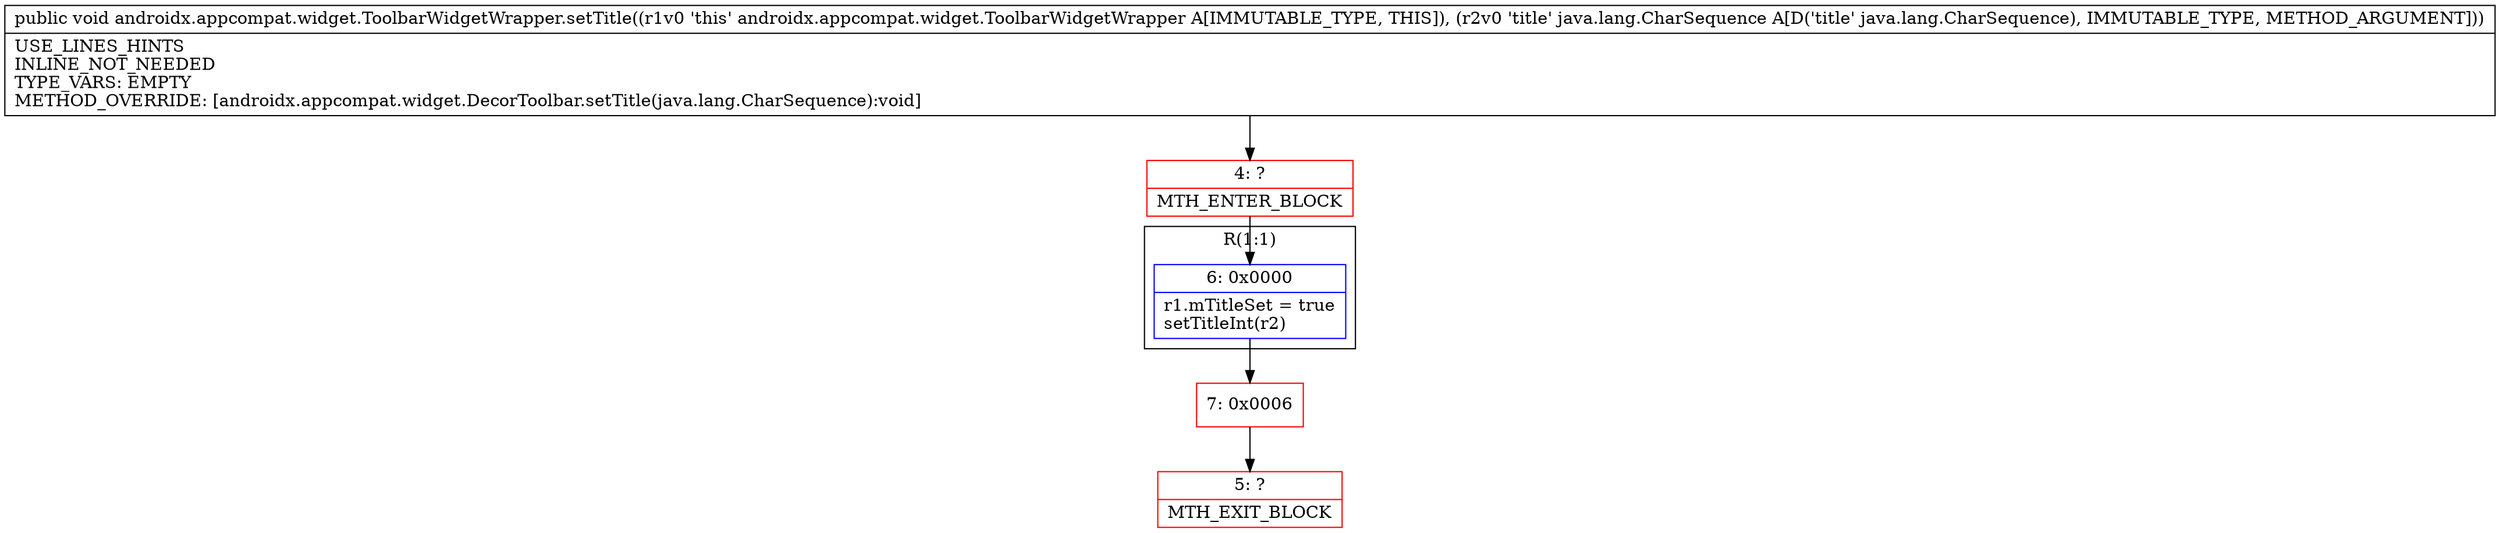 digraph "CFG forandroidx.appcompat.widget.ToolbarWidgetWrapper.setTitle(Ljava\/lang\/CharSequence;)V" {
subgraph cluster_Region_653604339 {
label = "R(1:1)";
node [shape=record,color=blue];
Node_6 [shape=record,label="{6\:\ 0x0000|r1.mTitleSet = true\lsetTitleInt(r2)\l}"];
}
Node_4 [shape=record,color=red,label="{4\:\ ?|MTH_ENTER_BLOCK\l}"];
Node_7 [shape=record,color=red,label="{7\:\ 0x0006}"];
Node_5 [shape=record,color=red,label="{5\:\ ?|MTH_EXIT_BLOCK\l}"];
MethodNode[shape=record,label="{public void androidx.appcompat.widget.ToolbarWidgetWrapper.setTitle((r1v0 'this' androidx.appcompat.widget.ToolbarWidgetWrapper A[IMMUTABLE_TYPE, THIS]), (r2v0 'title' java.lang.CharSequence A[D('title' java.lang.CharSequence), IMMUTABLE_TYPE, METHOD_ARGUMENT]))  | USE_LINES_HINTS\lINLINE_NOT_NEEDED\lTYPE_VARS: EMPTY\lMETHOD_OVERRIDE: [androidx.appcompat.widget.DecorToolbar.setTitle(java.lang.CharSequence):void]\l}"];
MethodNode -> Node_4;Node_6 -> Node_7;
Node_4 -> Node_6;
Node_7 -> Node_5;
}

